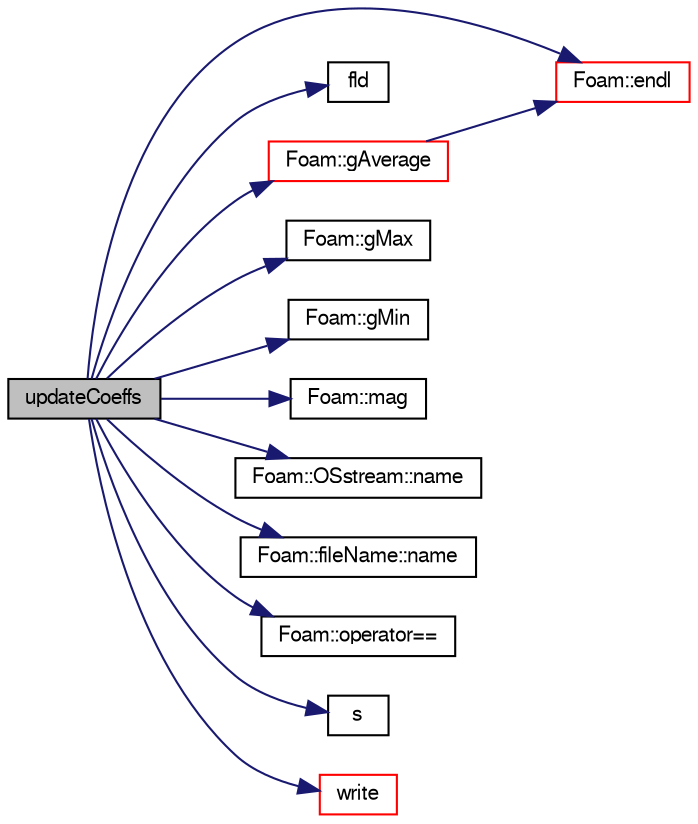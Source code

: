 digraph "updateCoeffs"
{
  bgcolor="transparent";
  edge [fontname="FreeSans",fontsize="10",labelfontname="FreeSans",labelfontsize="10"];
  node [fontname="FreeSans",fontsize="10",shape=record];
  rankdir="LR";
  Node854 [label="updateCoeffs",height=0.2,width=0.4,color="black", fillcolor="grey75", style="filled", fontcolor="black"];
  Node854 -> Node855 [color="midnightblue",fontsize="10",style="solid",fontname="FreeSans"];
  Node855 [label="Foam::endl",height=0.2,width=0.4,color="red",URL="$a21124.html#a2db8fe02a0d3909e9351bb4275b23ce4",tooltip="Add newline and flush stream. "];
  Node854 -> Node857 [color="midnightblue",fontsize="10",style="solid",fontname="FreeSans"];
  Node857 [label="fld",height=0.2,width=0.4,color="black",URL="$a18899.html#a378472d1f8b33eeefbda63a947476c8c"];
  Node854 -> Node858 [color="midnightblue",fontsize="10",style="solid",fontname="FreeSans"];
  Node858 [label="Foam::gAverage",height=0.2,width=0.4,color="red",URL="$a21124.html#ab45e56189711a2e5cdd381a0e2b6cc5c"];
  Node858 -> Node855 [color="midnightblue",fontsize="10",style="solid",fontname="FreeSans"];
  Node854 -> Node877 [color="midnightblue",fontsize="10",style="solid",fontname="FreeSans"];
  Node877 [label="Foam::gMax",height=0.2,width=0.4,color="black",URL="$a21124.html#ae8d631fb8e841947408bb711abfb1e67"];
  Node854 -> Node878 [color="midnightblue",fontsize="10",style="solid",fontname="FreeSans"];
  Node878 [label="Foam::gMin",height=0.2,width=0.4,color="black",URL="$a21124.html#aca330ee6cfe7d602300dbc5905f8c9f6"];
  Node854 -> Node879 [color="midnightblue",fontsize="10",style="solid",fontname="FreeSans"];
  Node879 [label="Foam::mag",height=0.2,width=0.4,color="black",URL="$a21124.html#a929da2a3fdcf3dacbbe0487d3a330dae"];
  Node854 -> Node880 [color="midnightblue",fontsize="10",style="solid",fontname="FreeSans"];
  Node880 [label="Foam::OSstream::name",height=0.2,width=0.4,color="black",URL="$a26290.html#a41b2d01e5fd6e1bc71a895d8b8a86308",tooltip="Return the name of the stream. "];
  Node854 -> Node881 [color="midnightblue",fontsize="10",style="solid",fontname="FreeSans"];
  Node881 [label="Foam::fileName::name",height=0.2,width=0.4,color="black",URL="$a28234.html#a433b30fb3a93b9b4d07204699a319ca5",tooltip="Return file name (part beyond last /) "];
  Node854 -> Node882 [color="midnightblue",fontsize="10",style="solid",fontname="FreeSans"];
  Node882 [label="Foam::operator==",height=0.2,width=0.4,color="black",URL="$a21124.html#a28a45d2e3cca6152b024de57575abbf1"];
  Node854 -> Node883 [color="midnightblue",fontsize="10",style="solid",fontname="FreeSans"];
  Node883 [label="s",height=0.2,width=0.4,color="black",URL="$a18905.html#abb9c4233033fad2ad0206cd4adad3b9f"];
  Node854 -> Node884 [color="midnightblue",fontsize="10",style="solid",fontname="FreeSans"];
  Node884 [label="write",height=0.2,width=0.4,color="red",URL="$a23418.html#a293fdfec8bdfbd5c3913ab4c9f3454ff",tooltip="Write. "];
}
